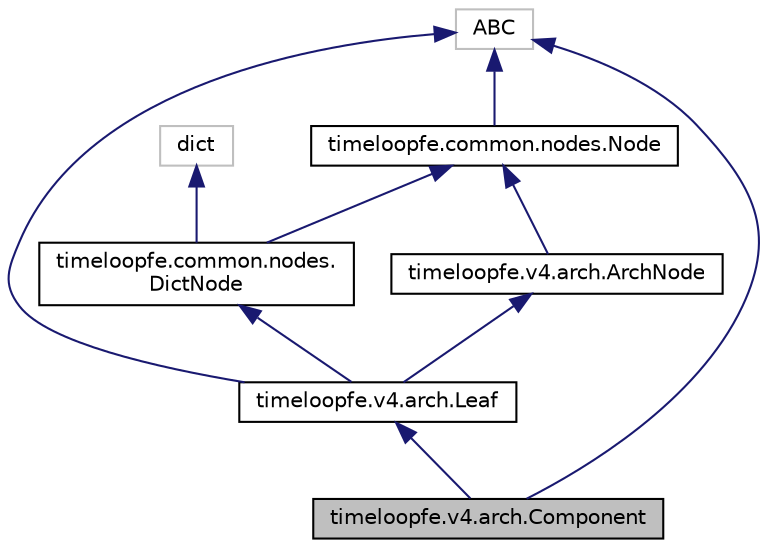 digraph "timeloopfe.v4.arch.Component"
{
 // LATEX_PDF_SIZE
  edge [fontname="Helvetica",fontsize="10",labelfontname="Helvetica",labelfontsize="10"];
  node [fontname="Helvetica",fontsize="10",shape=record];
  Node1 [label="timeloopfe.v4.arch.Component",height=0.2,width=0.4,color="black", fillcolor="grey75", style="filled", fontcolor="black",tooltip="A component in the architecture."];
  Node2 -> Node1 [dir="back",color="midnightblue",fontsize="10",style="solid"];
  Node2 [label="timeloopfe.v4.arch.Leaf",height=0.2,width=0.4,color="black", fillcolor="white", style="filled",URL="$classtimeloopfe_1_1v4_1_1arch_1_1Leaf.html",tooltip="A leaf node in the architecture hierarchy."];
  Node3 -> Node2 [dir="back",color="midnightblue",fontsize="10",style="solid"];
  Node3 [label="timeloopfe.v4.arch.ArchNode",height=0.2,width=0.4,color="black", fillcolor="white", style="filled",URL="$classtimeloopfe_1_1v4_1_1arch_1_1ArchNode.html",tooltip="A node in the architecture hierarchy."];
  Node4 -> Node3 [dir="back",color="midnightblue",fontsize="10",style="solid"];
  Node4 [label="timeloopfe.common.nodes.Node",height=0.2,width=0.4,color="black", fillcolor="white", style="filled",URL="$classtimeloopfe_1_1common_1_1nodes_1_1Node.html",tooltip="Base class for all nodes in the hierarchy."];
  Node5 -> Node4 [dir="back",color="midnightblue",fontsize="10",style="solid"];
  Node5 [label="ABC",height=0.2,width=0.4,color="grey75", fillcolor="white", style="filled",tooltip=" "];
  Node6 -> Node2 [dir="back",color="midnightblue",fontsize="10",style="solid"];
  Node6 [label="timeloopfe.common.nodes.\lDictNode",height=0.2,width=0.4,color="black", fillcolor="white", style="filled",URL="$classtimeloopfe_1_1common_1_1nodes_1_1DictNode.html",tooltip="A node that is a dictionary of other nodes."];
  Node4 -> Node6 [dir="back",color="midnightblue",fontsize="10",style="solid"];
  Node7 -> Node6 [dir="back",color="midnightblue",fontsize="10",style="solid"];
  Node7 [label="dict",height=0.2,width=0.4,color="grey75", fillcolor="white", style="filled",tooltip=" "];
  Node5 -> Node2 [dir="back",color="midnightblue",fontsize="10",style="solid"];
  Node5 -> Node1 [dir="back",color="midnightblue",fontsize="10",style="solid"];
}
